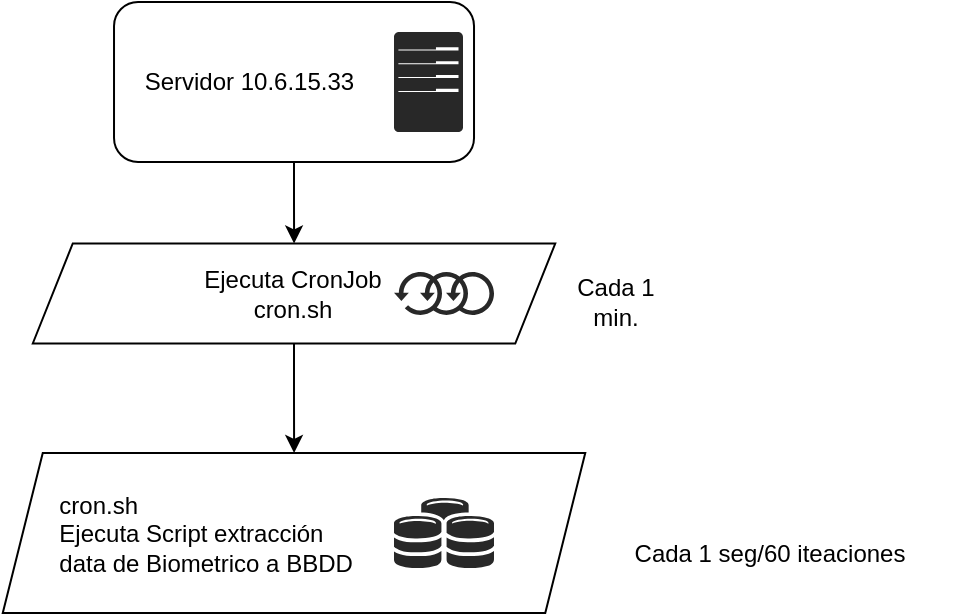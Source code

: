 <mxfile version="16.1.2" type="device"><diagram id="C5RBs43oDa-KdzZeNtuy" name="Page-1"><mxGraphModel dx="1102" dy="865" grid="1" gridSize="10" guides="1" tooltips="1" connect="1" arrows="1" fold="1" page="1" pageScale="1" pageWidth="827" pageHeight="1169" math="0" shadow="0"><root><mxCell id="WIyWlLk6GJQsqaUBKTNV-0"/><mxCell id="WIyWlLk6GJQsqaUBKTNV-1" parent="WIyWlLk6GJQsqaUBKTNV-0"/><mxCell id="HcAv5toZeztWWpOtXBaj-6" style="edgeStyle=orthogonalEdgeStyle;rounded=0;orthogonalLoop=1;jettySize=auto;html=1;" parent="WIyWlLk6GJQsqaUBKTNV-1" source="WIyWlLk6GJQsqaUBKTNV-3" target="HcAv5toZeztWWpOtXBaj-0" edge="1"><mxGeometry relative="1" as="geometry"/></mxCell><mxCell id="WIyWlLk6GJQsqaUBKTNV-3" value="&amp;nbsp; &amp;nbsp; Servidor 10.6.15.33" style="rounded=1;whiteSpace=wrap;html=1;fontSize=12;glass=0;strokeWidth=1;shadow=0;align=left;" parent="WIyWlLk6GJQsqaUBKTNV-1" vertex="1"><mxGeometry x="130.01" y="45" width="180" height="80" as="geometry"/></mxCell><mxCell id="HcAv5toZeztWWpOtXBaj-4" style="edgeStyle=orthogonalEdgeStyle;rounded=0;orthogonalLoop=1;jettySize=auto;html=1;exitX=0.5;exitY=1;exitDx=0;exitDy=0;" parent="WIyWlLk6GJQsqaUBKTNV-1" source="HcAv5toZeztWWpOtXBaj-0" target="HcAv5toZeztWWpOtXBaj-2" edge="1"><mxGeometry relative="1" as="geometry"/></mxCell><mxCell id="HcAv5toZeztWWpOtXBaj-0" value="Ejecuta CronJob&lt;br&gt;cron.sh" style="shape=parallelogram;perimeter=parallelogramPerimeter;whiteSpace=wrap;html=1;fixedSize=1;" parent="WIyWlLk6GJQsqaUBKTNV-1" vertex="1"><mxGeometry x="89.38" y="165.75" width="261.25" height="50" as="geometry"/></mxCell><mxCell id="HcAv5toZeztWWpOtXBaj-1" value="Cada 1 min." style="text;html=1;strokeColor=none;fillColor=none;align=center;verticalAlign=middle;whiteSpace=wrap;rounded=0;" parent="WIyWlLk6GJQsqaUBKTNV-1" vertex="1"><mxGeometry x="350.63" y="180" width="60" height="30" as="geometry"/></mxCell><mxCell id="HcAv5toZeztWWpOtXBaj-2" value="&lt;span style=&quot;white-space: pre&quot;&gt;&#9;&lt;/span&gt;cron.sh&lt;br&gt;&lt;span style=&quot;white-space: pre&quot;&gt;&#9;&lt;/span&gt;Ejecuta Script extracción &lt;br&gt;&lt;span style=&quot;white-space: pre&quot;&gt;&#9;&lt;/span&gt;data de Biometrico a BBDD" style="shape=parallelogram;perimeter=parallelogramPerimeter;whiteSpace=wrap;html=1;fixedSize=1;align=left;" parent="WIyWlLk6GJQsqaUBKTNV-1" vertex="1"><mxGeometry x="74.38" y="270.5" width="291.25" height="80" as="geometry"/></mxCell><mxCell id="HcAv5toZeztWWpOtXBaj-3" value="Cada 1 seg/60 iteaciones" style="text;html=1;strokeColor=none;fillColor=none;align=center;verticalAlign=middle;whiteSpace=wrap;rounded=0;" parent="WIyWlLk6GJQsqaUBKTNV-1" vertex="1"><mxGeometry x="365.63" y="290.5" width="184.37" height="60" as="geometry"/></mxCell><mxCell id="HcAv5toZeztWWpOtXBaj-9" value="" style="verticalLabelPosition=bottom;sketch=0;html=1;fillColor=#282828;strokeColor=none;verticalAlign=top;pointerEvents=1;align=center;shape=mxgraph.cisco_safe.technology_icons.icon7;" parent="WIyWlLk6GJQsqaUBKTNV-1" vertex="1"><mxGeometry x="270" y="60" width="34.5" height="50" as="geometry"/></mxCell><mxCell id="HcAv5toZeztWWpOtXBaj-11" value="" style="verticalLabelPosition=bottom;sketch=0;html=1;fillColor=#282828;strokeColor=none;verticalAlign=top;pointerEvents=1;align=center;shape=mxgraph.cisco_safe.technology_icons.icon28;" parent="WIyWlLk6GJQsqaUBKTNV-1" vertex="1"><mxGeometry x="270" y="180" width="50" height="21.5" as="geometry"/></mxCell><mxCell id="HcAv5toZeztWWpOtXBaj-12" value="" style="verticalLabelPosition=bottom;sketch=0;html=1;fillColor=#282828;strokeColor=none;verticalAlign=top;pointerEvents=1;align=center;shape=mxgraph.cisco_safe.technology_icons.icon27;" parent="WIyWlLk6GJQsqaUBKTNV-1" vertex="1"><mxGeometry x="270" y="293" width="50" height="35" as="geometry"/></mxCell></root></mxGraphModel></diagram></mxfile>